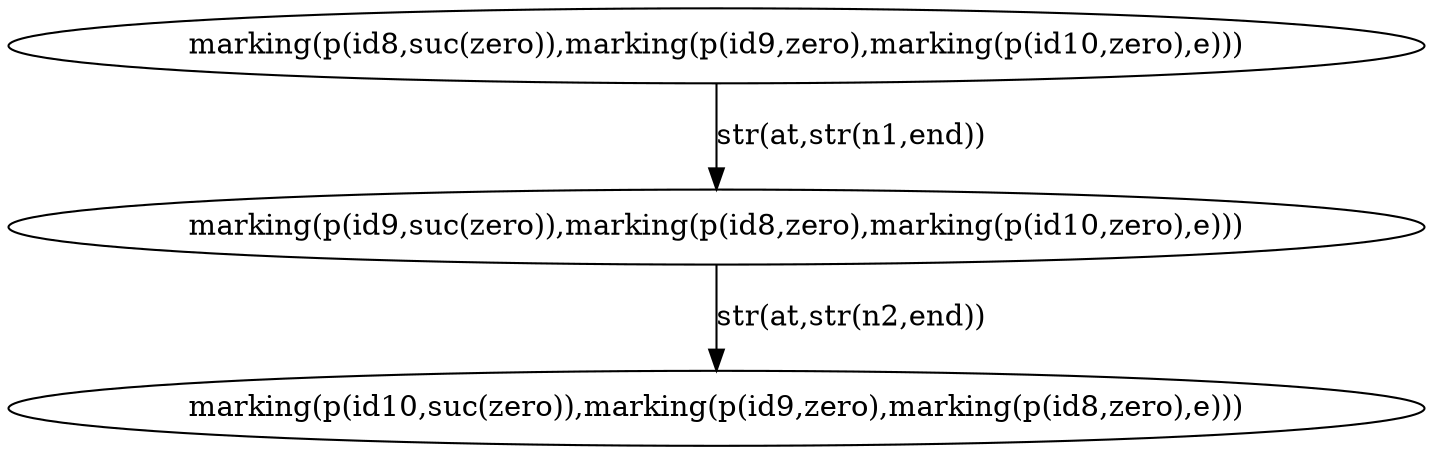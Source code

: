 digraph model_abc {
	node0[label="marking(p(id10,suc(zero)),marking(p(id9,zero),marking(p(id8,zero),e)))"];
	node1[label="marking(p(id8,suc(zero)),marking(p(id9,zero),marking(p(id10,zero),e)))"];
	node2[label="marking(p(id9,suc(zero)),marking(p(id8,zero),marking(p(id10,zero),e)))"];
	node2 -> node0[label="str(at,str(n2,end))"];
	node1 -> node2[label="str(at,str(n1,end))"];

}